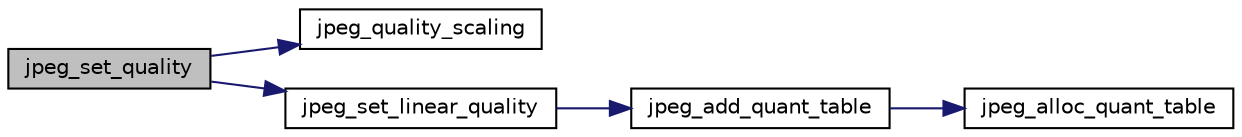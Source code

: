 digraph "jpeg_set_quality"
{
 // LATEX_PDF_SIZE
  bgcolor="transparent";
  edge [fontname="Helvetica",fontsize="10",labelfontname="Helvetica",labelfontsize="10"];
  node [fontname="Helvetica",fontsize="10",shape=record];
  rankdir="LR";
  Node64 [label="jpeg_set_quality",height=0.2,width=0.4,color="black", fillcolor="grey75", style="filled", fontcolor="black",tooltip=" "];
  Node64 -> Node65 [color="midnightblue",fontsize="10",style="solid",fontname="Helvetica"];
  Node65 [label="jpeg_quality_scaling",height=0.2,width=0.4,color="black",URL="$jcparam_8c.html#af4022f54378767ff25cf1d0b8b223e7f",tooltip=" "];
  Node64 -> Node66 [color="midnightblue",fontsize="10",style="solid",fontname="Helvetica"];
  Node66 [label="jpeg_set_linear_quality",height=0.2,width=0.4,color="black",URL="$jcparam_8c.html#a945ae94fe1f7032441d4570ced55e650",tooltip=" "];
  Node66 -> Node67 [color="midnightblue",fontsize="10",style="solid",fontname="Helvetica"];
  Node67 [label="jpeg_add_quant_table",height=0.2,width=0.4,color="black",URL="$jcparam_8c.html#aad5045d2ab79cb4bddd666477e36131c",tooltip=" "];
  Node67 -> Node68 [color="midnightblue",fontsize="10",style="solid",fontname="Helvetica"];
  Node68 [label="jpeg_alloc_quant_table",height=0.2,width=0.4,color="black",URL="$jcomapi_8c.html#a35ec363fdb52d55181a8d786944b5cb4",tooltip=" "];
}
